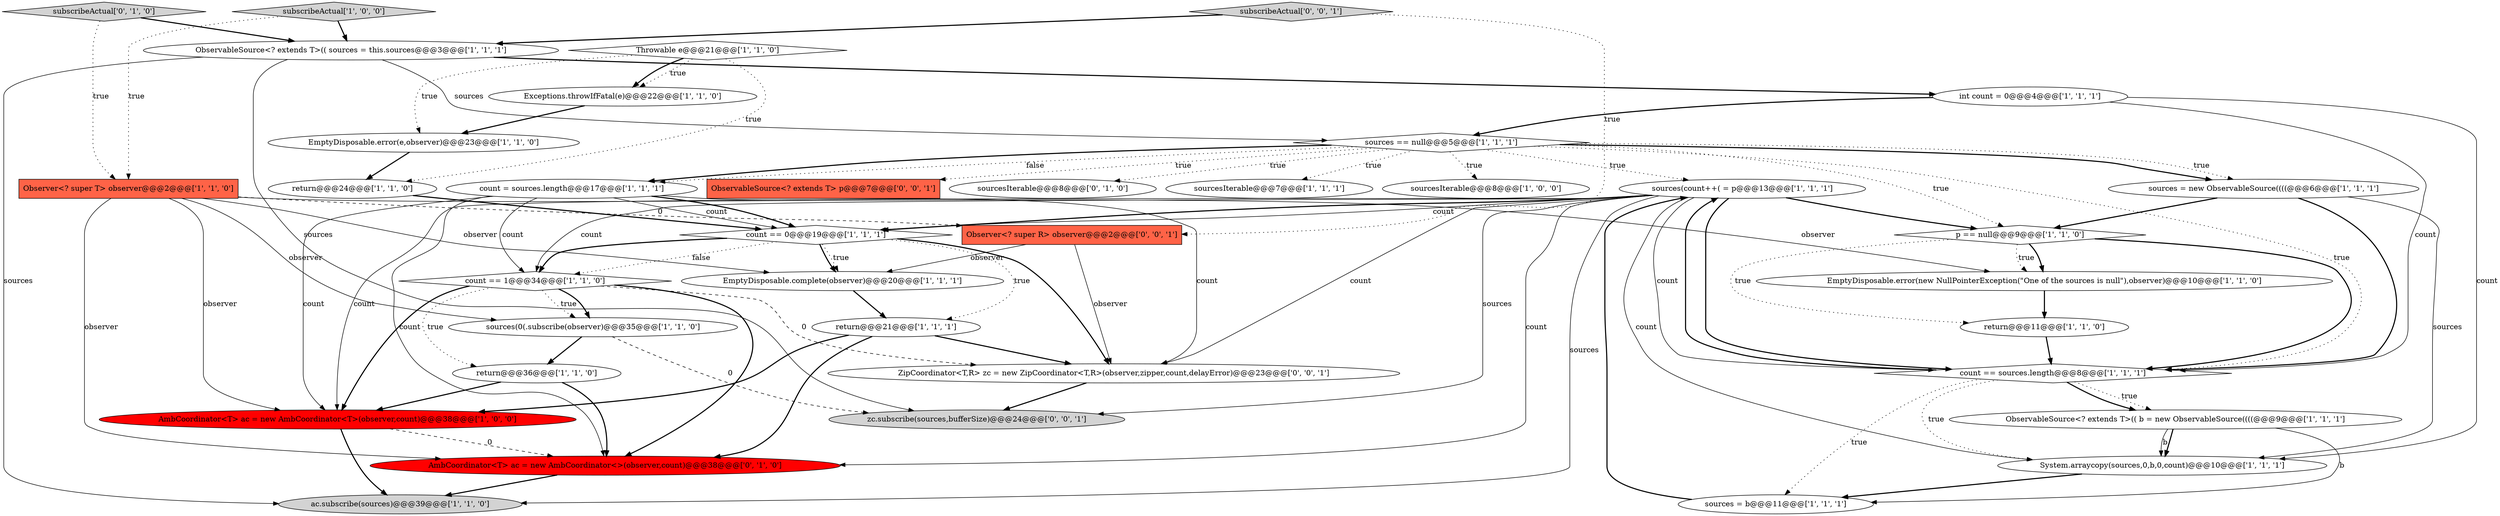 digraph {
3 [style = filled, label = "AmbCoordinator<T> ac = new AmbCoordinator<T>(observer,count)@@@38@@@['1', '0', '0']", fillcolor = red, shape = ellipse image = "AAA1AAABBB1BBB"];
16 [style = filled, label = "count == 0@@@19@@@['1', '1', '1']", fillcolor = white, shape = diamond image = "AAA0AAABBB1BBB"];
13 [style = filled, label = "count == 1@@@34@@@['1', '1', '0']", fillcolor = white, shape = diamond image = "AAA0AAABBB1BBB"];
35 [style = filled, label = "ObservableSource<? extends T> p@@@7@@@['0', '0', '1']", fillcolor = tomato, shape = box image = "AAA0AAABBB3BBB"];
27 [style = filled, label = "ac.subscribe(sources)@@@39@@@['1', '1', '0']", fillcolor = lightgray, shape = ellipse image = "AAA0AAABBB1BBB"];
29 [style = filled, label = "sourcesIterable@@@8@@@['0', '1', '0']", fillcolor = white, shape = ellipse image = "AAA0AAABBB2BBB"];
1 [style = filled, label = "EmptyDisposable.error(e,observer)@@@23@@@['1', '1', '0']", fillcolor = white, shape = ellipse image = "AAA0AAABBB1BBB"];
11 [style = filled, label = "count == sources.length@@@8@@@['1', '1', '1']", fillcolor = white, shape = diamond image = "AAA0AAABBB1BBB"];
19 [style = filled, label = "sources(count++( = p@@@13@@@['1', '1', '1']", fillcolor = white, shape = ellipse image = "AAA0AAABBB1BBB"];
30 [style = filled, label = "subscribeActual['0', '1', '0']", fillcolor = lightgray, shape = diamond image = "AAA0AAABBB2BBB"];
20 [style = filled, label = "sourcesIterable@@@7@@@['1', '1', '1']", fillcolor = white, shape = ellipse image = "AAA0AAABBB1BBB"];
17 [style = filled, label = "System.arraycopy(sources,0,b,0,count)@@@10@@@['1', '1', '1']", fillcolor = white, shape = ellipse image = "AAA0AAABBB1BBB"];
15 [style = filled, label = "EmptyDisposable.error(new NullPointerException(\"One of the sources is null\"),observer)@@@10@@@['1', '1', '0']", fillcolor = white, shape = ellipse image = "AAA0AAABBB1BBB"];
23 [style = filled, label = "Throwable e@@@21@@@['1', '1', '0']", fillcolor = white, shape = diamond image = "AAA0AAABBB1BBB"];
10 [style = filled, label = "Observer<? super T> observer@@@2@@@['1', '1', '0']", fillcolor = tomato, shape = box image = "AAA0AAABBB1BBB"];
28 [style = filled, label = "sources(0(.subscribe(observer)@@@35@@@['1', '1', '0']", fillcolor = white, shape = ellipse image = "AAA0AAABBB1BBB"];
32 [style = filled, label = "subscribeActual['0', '0', '1']", fillcolor = lightgray, shape = diamond image = "AAA0AAABBB3BBB"];
12 [style = filled, label = "ObservableSource<? extends T>(( b = new ObservableSource((((@@@9@@@['1', '1', '1']", fillcolor = white, shape = ellipse image = "AAA0AAABBB1BBB"];
25 [style = filled, label = "count = sources.length@@@17@@@['1', '1', '1']", fillcolor = white, shape = ellipse image = "AAA0AAABBB1BBB"];
26 [style = filled, label = "int count = 0@@@4@@@['1', '1', '1']", fillcolor = white, shape = ellipse image = "AAA0AAABBB1BBB"];
34 [style = filled, label = "Observer<? super R> observer@@@2@@@['0', '0', '1']", fillcolor = tomato, shape = box image = "AAA0AAABBB3BBB"];
2 [style = filled, label = "return@@@36@@@['1', '1', '0']", fillcolor = white, shape = ellipse image = "AAA0AAABBB1BBB"];
33 [style = filled, label = "zc.subscribe(sources,bufferSize)@@@24@@@['0', '0', '1']", fillcolor = lightgray, shape = ellipse image = "AAA0AAABBB3BBB"];
9 [style = filled, label = "return@@@24@@@['1', '1', '0']", fillcolor = white, shape = ellipse image = "AAA0AAABBB1BBB"];
8 [style = filled, label = "sources == null@@@5@@@['1', '1', '1']", fillcolor = white, shape = diamond image = "AAA0AAABBB1BBB"];
14 [style = filled, label = "p == null@@@9@@@['1', '1', '0']", fillcolor = white, shape = diamond image = "AAA0AAABBB1BBB"];
24 [style = filled, label = "subscribeActual['1', '0', '0']", fillcolor = lightgray, shape = diamond image = "AAA0AAABBB1BBB"];
36 [style = filled, label = "ZipCoordinator<T,R> zc = new ZipCoordinator<T,R>(observer,zipper,count,delayError)@@@23@@@['0', '0', '1']", fillcolor = white, shape = ellipse image = "AAA0AAABBB3BBB"];
21 [style = filled, label = "sources = new ObservableSource((((@@@6@@@['1', '1', '1']", fillcolor = white, shape = ellipse image = "AAA0AAABBB1BBB"];
7 [style = filled, label = "return@@@11@@@['1', '1', '0']", fillcolor = white, shape = ellipse image = "AAA0AAABBB1BBB"];
6 [style = filled, label = "ObservableSource<? extends T>(( sources = this.sources@@@3@@@['1', '1', '1']", fillcolor = white, shape = ellipse image = "AAA0AAABBB1BBB"];
18 [style = filled, label = "return@@@21@@@['1', '1', '1']", fillcolor = white, shape = ellipse image = "AAA0AAABBB1BBB"];
22 [style = filled, label = "sources = b@@@11@@@['1', '1', '1']", fillcolor = white, shape = ellipse image = "AAA0AAABBB1BBB"];
0 [style = filled, label = "EmptyDisposable.complete(observer)@@@20@@@['1', '1', '1']", fillcolor = white, shape = ellipse image = "AAA0AAABBB1BBB"];
5 [style = filled, label = "Exceptions.throwIfFatal(e)@@@22@@@['1', '1', '0']", fillcolor = white, shape = ellipse image = "AAA0AAABBB1BBB"];
31 [style = filled, label = "AmbCoordinator<T> ac = new AmbCoordinator<>(observer,count)@@@38@@@['0', '1', '0']", fillcolor = red, shape = ellipse image = "AAA1AAABBB2BBB"];
4 [style = filled, label = "sourcesIterable@@@8@@@['1', '0', '0']", fillcolor = white, shape = ellipse image = "AAA0AAABBB1BBB"];
18->3 [style = bold, label=""];
25->13 [style = solid, label="count"];
16->0 [style = bold, label=""];
13->28 [style = dotted, label="true"];
10->34 [style = dashed, label="0"];
11->12 [style = dotted, label="true"];
23->5 [style = dotted, label="true"];
19->11 [style = bold, label=""];
30->6 [style = bold, label=""];
36->33 [style = bold, label=""];
32->6 [style = bold, label=""];
9->16 [style = bold, label=""];
8->4 [style = dotted, label="true"];
3->27 [style = bold, label=""];
10->3 [style = solid, label="observer"];
19->11 [style = solid, label="count"];
10->0 [style = solid, label="observer"];
6->33 [style = solid, label="sources"];
14->7 [style = dotted, label="true"];
8->20 [style = dotted, label="true"];
13->31 [style = bold, label=""];
6->27 [style = solid, label="sources"];
14->11 [style = bold, label=""];
2->31 [style = bold, label=""];
19->31 [style = solid, label="count"];
26->17 [style = solid, label="count"];
18->31 [style = bold, label=""];
28->33 [style = dashed, label="0"];
7->11 [style = bold, label=""];
3->31 [style = dashed, label="0"];
26->11 [style = solid, label="count"];
11->12 [style = bold, label=""];
12->17 [style = solid, label="b"];
25->31 [style = solid, label="count"];
6->8 [style = solid, label="sources"];
23->9 [style = dotted, label="true"];
25->36 [style = solid, label="count"];
19->16 [style = solid, label="count"];
5->1 [style = bold, label=""];
23->1 [style = dotted, label="true"];
31->27 [style = bold, label=""];
21->11 [style = bold, label=""];
19->13 [style = solid, label="count"];
25->16 [style = solid, label="count"];
8->14 [style = dotted, label="true"];
14->15 [style = bold, label=""];
8->29 [style = dotted, label="true"];
34->36 [style = solid, label="observer"];
8->19 [style = dotted, label="true"];
16->18 [style = dotted, label="true"];
16->36 [style = bold, label=""];
16->13 [style = bold, label=""];
6->26 [style = bold, label=""];
23->5 [style = bold, label=""];
32->34 [style = dotted, label="true"];
8->21 [style = dotted, label="true"];
8->25 [style = dotted, label="false"];
22->19 [style = bold, label=""];
8->35 [style = dotted, label="true"];
30->10 [style = dotted, label="true"];
2->3 [style = bold, label=""];
12->17 [style = bold, label=""];
11->17 [style = dotted, label="true"];
26->8 [style = bold, label=""];
25->16 [style = bold, label=""];
19->33 [style = solid, label="sources"];
1->9 [style = bold, label=""];
12->22 [style = solid, label="b"];
19->16 [style = bold, label=""];
13->2 [style = dotted, label="true"];
19->14 [style = bold, label=""];
19->17 [style = solid, label="count"];
16->13 [style = dotted, label="false"];
8->11 [style = dotted, label="true"];
0->18 [style = bold, label=""];
19->27 [style = solid, label="sources"];
21->14 [style = bold, label=""];
34->0 [style = solid, label="observer"];
19->36 [style = solid, label="count"];
10->28 [style = solid, label="observer"];
13->36 [style = dashed, label="0"];
15->7 [style = bold, label=""];
10->15 [style = solid, label="observer"];
18->36 [style = bold, label=""];
11->19 [style = bold, label=""];
25->3 [style = solid, label="count"];
17->22 [style = bold, label=""];
11->22 [style = dotted, label="true"];
10->31 [style = solid, label="observer"];
24->10 [style = dotted, label="true"];
28->2 [style = bold, label=""];
14->15 [style = dotted, label="true"];
16->0 [style = dotted, label="true"];
13->3 [style = bold, label=""];
21->17 [style = solid, label="sources"];
8->21 [style = bold, label=""];
24->6 [style = bold, label=""];
8->25 [style = bold, label=""];
13->28 [style = bold, label=""];
19->3 [style = solid, label="count"];
}
